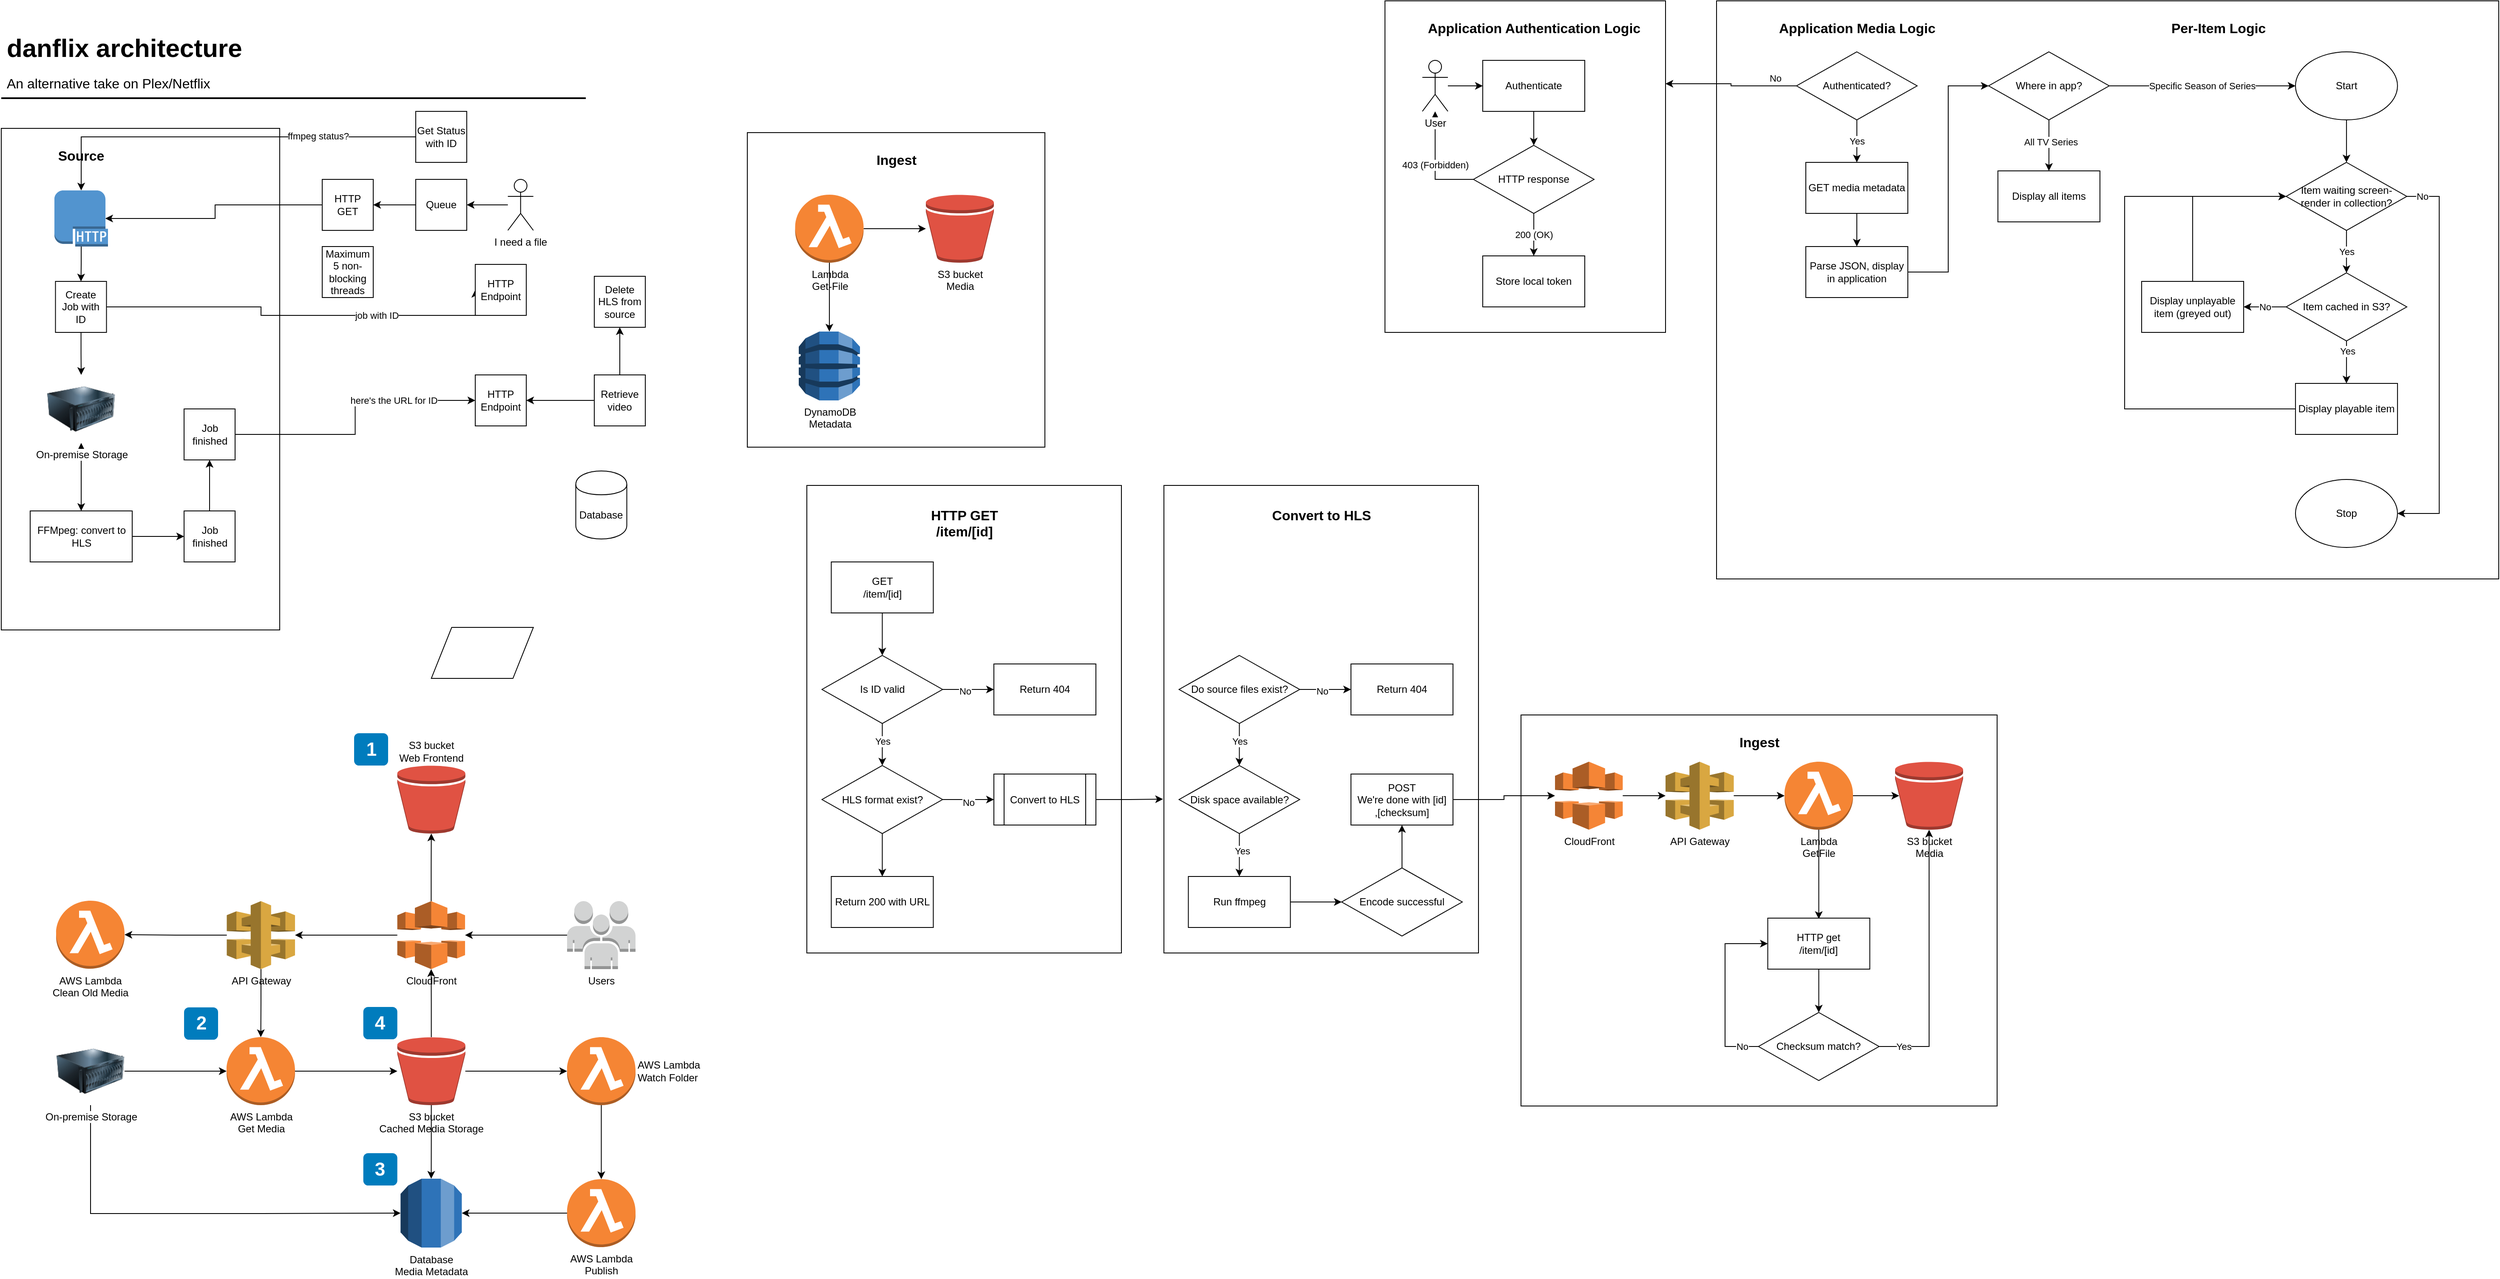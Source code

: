 <mxfile version="13.1.14" type="github">
  <diagram id="Ht1M8jgEwFfnCIfOTk4-" name="Page-1">
    <mxGraphModel dx="2306" dy="1191" grid="1" gridSize="10" guides="1" tooltips="1" connect="1" arrows="1" fold="1" page="1" pageScale="1" pageWidth="1169" pageHeight="827" math="0" shadow="0">
      <root>
        <mxCell id="0" />
        <mxCell id="1" parent="0" />
        <mxCell id="xlu-m_gCkx2zm2VbWauh-185" value="" style="rounded=0;whiteSpace=wrap;html=1;" parent="1" vertex="1">
          <mxGeometry x="1840" y="870" width="560" height="460" as="geometry" />
        </mxCell>
        <mxCell id="xlu-m_gCkx2zm2VbWauh-123" value="" style="rounded=0;whiteSpace=wrap;html=1;" parent="1" vertex="1">
          <mxGeometry x="1000" y="600" width="370" height="550" as="geometry" />
        </mxCell>
        <mxCell id="xlu-m_gCkx2zm2VbWauh-66" value="" style="rounded=0;whiteSpace=wrap;html=1;" parent="1" vertex="1">
          <mxGeometry x="52.5" y="180" width="327.5" height="590" as="geometry" />
        </mxCell>
        <mxCell id="-QjtrjUzRDEMRZ5MF8oH-9" value="1" style="rounded=1;whiteSpace=wrap;html=1;fillColor=#007CBD;strokeColor=none;fontColor=#FFFFFF;fontStyle=1;fontSize=22;" parent="1" vertex="1">
          <mxGeometry x="467.5" y="891.5" width="40" height="38" as="geometry" />
        </mxCell>
        <mxCell id="-QjtrjUzRDEMRZ5MF8oH-47" value="&lt;div&gt;danflix architecture&lt;/div&gt;" style="text;html=1;resizable=0;points=[];autosize=1;align=left;verticalAlign=top;spacingTop=-4;fontSize=30;fontStyle=1" parent="1" vertex="1">
          <mxGeometry x="56.5" y="64.5" width="290" height="40" as="geometry" />
        </mxCell>
        <mxCell id="-QjtrjUzRDEMRZ5MF8oH-48" value="An alternative take on Plex/Netflix" style="text;html=1;resizable=0;points=[];autosize=1;align=left;verticalAlign=top;spacingTop=-4;fontSize=16;" parent="1" vertex="1">
          <mxGeometry x="56.5" y="114.5" width="250" height="20" as="geometry" />
        </mxCell>
        <mxCell id="-QjtrjUzRDEMRZ5MF8oH-49" value="Source" style="text;html=1;resizable=0;points=[];autosize=1;align=center;verticalAlign=top;spacingTop=-4;fontSize=16;fontStyle=1" parent="1" vertex="1">
          <mxGeometry x="111.25" y="200" width="70" height="20" as="geometry" />
        </mxCell>
        <mxCell id="SCVMTBWpLvtzJIhz15lM-1" value="" style="line;strokeWidth=2;html=1;fontSize=14;" parent="1" vertex="1">
          <mxGeometry x="52.5" y="139.5" width="687.5" height="10" as="geometry" />
        </mxCell>
        <mxCell id="xlu-m_gCkx2zm2VbWauh-38" style="edgeStyle=orthogonalEdgeStyle;rounded=0;orthogonalLoop=1;jettySize=auto;html=1;" parent="1" source="xlu-m_gCkx2zm2VbWauh-2" target="xlu-m_gCkx2zm2VbWauh-5" edge="1">
          <mxGeometry relative="1" as="geometry" />
        </mxCell>
        <mxCell id="xlu-m_gCkx2zm2VbWauh-54" style="edgeStyle=orthogonalEdgeStyle;rounded=0;orthogonalLoop=1;jettySize=auto;html=1;" parent="1" source="xlu-m_gCkx2zm2VbWauh-2" target="xlu-m_gCkx2zm2VbWauh-48" edge="1">
          <mxGeometry relative="1" as="geometry" />
        </mxCell>
        <mxCell id="xlu-m_gCkx2zm2VbWauh-2" value="API Gateway" style="outlineConnect=0;dashed=0;verticalLabelPosition=bottom;verticalAlign=top;align=center;html=1;shape=mxgraph.aws3.api_gateway;fillColor=#D9A741;gradientColor=none;" parent="1" vertex="1">
          <mxGeometry x="317.75" y="1089" width="80.25" height="80" as="geometry" />
        </mxCell>
        <mxCell id="xlu-m_gCkx2zm2VbWauh-37" style="edgeStyle=orthogonalEdgeStyle;rounded=0;orthogonalLoop=1;jettySize=auto;html=1;" parent="1" source="xlu-m_gCkx2zm2VbWauh-5" target="xlu-m_gCkx2zm2VbWauh-27" edge="1">
          <mxGeometry relative="1" as="geometry" />
        </mxCell>
        <mxCell id="xlu-m_gCkx2zm2VbWauh-5" value="&lt;div&gt;AWS Lambda&lt;/div&gt;&lt;div&gt;Get Media&lt;br&gt;&lt;/div&gt;&lt;div&gt;&lt;br&gt;&lt;/div&gt;" style="outlineConnect=0;dashed=0;verticalLabelPosition=bottom;verticalAlign=top;align=center;html=1;shape=mxgraph.aws3.lambda_function;fillColor=#F58534;gradientColor=none;labelPosition=center;" parent="1" vertex="1">
          <mxGeometry x="317.5" y="1249" width="80.5" height="80" as="geometry" />
        </mxCell>
        <mxCell id="xlu-m_gCkx2zm2VbWauh-34" style="edgeStyle=orthogonalEdgeStyle;rounded=0;orthogonalLoop=1;jettySize=auto;html=1;" parent="1" source="xlu-m_gCkx2zm2VbWauh-14" target="xlu-m_gCkx2zm2VbWauh-2" edge="1">
          <mxGeometry relative="1" as="geometry" />
        </mxCell>
        <mxCell id="xlu-m_gCkx2zm2VbWauh-43" style="edgeStyle=orthogonalEdgeStyle;rounded=0;orthogonalLoop=1;jettySize=auto;html=1;" parent="1" source="xlu-m_gCkx2zm2VbWauh-14" target="xlu-m_gCkx2zm2VbWauh-17" edge="1">
          <mxGeometry relative="1" as="geometry" />
        </mxCell>
        <mxCell id="xlu-m_gCkx2zm2VbWauh-14" value="CloudFront" style="outlineConnect=0;dashed=0;verticalLabelPosition=bottom;verticalAlign=top;align=center;html=1;shape=mxgraph.aws3.cloudfront;fillColor=#F58536;gradientColor=none;" parent="1" vertex="1">
          <mxGeometry x="518.33" y="1089" width="79.67" height="80" as="geometry" />
        </mxCell>
        <mxCell id="xlu-m_gCkx2zm2VbWauh-42" style="edgeStyle=orthogonalEdgeStyle;rounded=0;orthogonalLoop=1;jettySize=auto;html=1;entryX=1;entryY=0.5;entryDx=0;entryDy=0;entryPerimeter=0;" parent="1" source="xlu-m_gCkx2zm2VbWauh-16" target="xlu-m_gCkx2zm2VbWauh-14" edge="1">
          <mxGeometry relative="1" as="geometry" />
        </mxCell>
        <mxCell id="xlu-m_gCkx2zm2VbWauh-16" value="Users" style="outlineConnect=0;dashed=0;verticalLabelPosition=bottom;verticalAlign=top;align=center;html=1;shape=mxgraph.aws3.users;fillColor=#D2D3D3;gradientColor=none;" parent="1" vertex="1">
          <mxGeometry x="718" y="1089" width="80.5" height="80" as="geometry" />
        </mxCell>
        <mxCell id="xlu-m_gCkx2zm2VbWauh-17" value="&lt;div&gt;S3 bucket&lt;/div&gt;&lt;div&gt;Web Frontend&lt;br&gt;&lt;/div&gt;" style="outlineConnect=0;dashed=0;verticalLabelPosition=top;verticalAlign=bottom;align=center;html=1;shape=mxgraph.aws3.bucket;fillColor=#E05243;gradientColor=none;labelPosition=center;" parent="1" vertex="1">
          <mxGeometry x="518.33" y="929.5" width="80" height="80" as="geometry" />
        </mxCell>
        <mxCell id="xlu-m_gCkx2zm2VbWauh-29" style="edgeStyle=orthogonalEdgeStyle;rounded=0;orthogonalLoop=1;jettySize=auto;html=1;entryX=0.5;entryY=1;entryDx=0;entryDy=0;entryPerimeter=0;" parent="1" source="xlu-m_gCkx2zm2VbWauh-27" target="xlu-m_gCkx2zm2VbWauh-14" edge="1">
          <mxGeometry relative="1" as="geometry" />
        </mxCell>
        <mxCell id="xlu-m_gCkx2zm2VbWauh-57" style="edgeStyle=orthogonalEdgeStyle;rounded=0;orthogonalLoop=1;jettySize=auto;html=1;" parent="1" source="xlu-m_gCkx2zm2VbWauh-27" target="xlu-m_gCkx2zm2VbWauh-52" edge="1">
          <mxGeometry relative="1" as="geometry" />
        </mxCell>
        <mxCell id="xlu-m_gCkx2zm2VbWauh-63" style="edgeStyle=orthogonalEdgeStyle;rounded=0;orthogonalLoop=1;jettySize=auto;html=1;" parent="1" source="xlu-m_gCkx2zm2VbWauh-27" target="xlu-m_gCkx2zm2VbWauh-61" edge="1">
          <mxGeometry relative="1" as="geometry" />
        </mxCell>
        <mxCell id="xlu-m_gCkx2zm2VbWauh-27" value="S3 bucket&lt;div&gt;Cached Media Storage&lt;br&gt;&lt;/div&gt;" style="outlineConnect=0;dashed=0;verticalLabelPosition=bottom;verticalAlign=top;align=center;html=1;shape=mxgraph.aws3.bucket;fillColor=#E05243;gradientColor=none;labelPosition=center;" parent="1" vertex="1">
          <mxGeometry x="518.33" y="1249" width="80" height="80" as="geometry" />
        </mxCell>
        <mxCell id="xlu-m_gCkx2zm2VbWauh-36" style="edgeStyle=orthogonalEdgeStyle;rounded=0;orthogonalLoop=1;jettySize=auto;html=1;" parent="1" source="xlu-m_gCkx2zm2VbWauh-30" target="xlu-m_gCkx2zm2VbWauh-5" edge="1">
          <mxGeometry relative="1" as="geometry" />
        </mxCell>
        <mxCell id="xlu-m_gCkx2zm2VbWauh-58" style="edgeStyle=orthogonalEdgeStyle;rounded=0;orthogonalLoop=1;jettySize=auto;html=1;entryX=0;entryY=0.5;entryDx=0;entryDy=0;entryPerimeter=0;" parent="1" source="xlu-m_gCkx2zm2VbWauh-30" target="xlu-m_gCkx2zm2VbWauh-52" edge="1">
          <mxGeometry relative="1" as="geometry">
            <Array as="points">
              <mxPoint x="157.5" y="1456.5" />
              <mxPoint x="359.5" y="1456.5" />
            </Array>
          </mxGeometry>
        </mxCell>
        <mxCell id="xlu-m_gCkx2zm2VbWauh-30" value="On-premise Storage" style="image;html=1;labelBackgroundColor=#ffffff;image=img/lib/clip_art/computers/Server_128x128.png" parent="1" vertex="1">
          <mxGeometry x="117.5" y="1249" width="80" height="80" as="geometry" />
        </mxCell>
        <mxCell id="xlu-m_gCkx2zm2VbWauh-44" value="2" style="rounded=1;whiteSpace=wrap;html=1;fillColor=#007CBD;strokeColor=none;fontColor=#FFFFFF;fontStyle=1;fontSize=22;" parent="1" vertex="1">
          <mxGeometry x="267.5" y="1214" width="40" height="38" as="geometry" />
        </mxCell>
        <mxCell id="xlu-m_gCkx2zm2VbWauh-46" value="3" style="rounded=1;whiteSpace=wrap;html=1;fillColor=#007CBD;strokeColor=none;fontColor=#FFFFFF;fontStyle=1;fontSize=22;" parent="1" vertex="1">
          <mxGeometry x="478.33" y="1385.5" width="40" height="38" as="geometry" />
        </mxCell>
        <mxCell id="xlu-m_gCkx2zm2VbWauh-47" value="4" style="rounded=1;whiteSpace=wrap;html=1;fillColor=#007CBD;strokeColor=none;fontColor=#FFFFFF;fontStyle=1;fontSize=22;" parent="1" vertex="1">
          <mxGeometry x="478.33" y="1213.5" width="40" height="38" as="geometry" />
        </mxCell>
        <mxCell id="xlu-m_gCkx2zm2VbWauh-48" value="&lt;div&gt;AWS Lambda&lt;/div&gt;&lt;div&gt;Clean Old Media&lt;br&gt;&lt;/div&gt;&lt;div&gt;&lt;br&gt;&lt;/div&gt;" style="outlineConnect=0;dashed=0;verticalLabelPosition=bottom;verticalAlign=top;align=center;html=1;shape=mxgraph.aws3.lambda_function;fillColor=#F58534;gradientColor=none;labelPosition=center;" parent="1" vertex="1">
          <mxGeometry x="117" y="1088.5" width="80.5" height="80" as="geometry" />
        </mxCell>
        <mxCell id="xlu-m_gCkx2zm2VbWauh-52" value="&lt;div&gt;Database&lt;/div&gt;&lt;div&gt;Media Metadata&lt;br&gt;&lt;/div&gt;" style="outlineConnect=0;dashed=0;verticalLabelPosition=bottom;verticalAlign=top;align=center;html=1;shape=mxgraph.aws3.rds;fillColor=#2E73B8;gradientColor=none;" parent="1" vertex="1">
          <mxGeometry x="522.17" y="1415.5" width="72" height="81" as="geometry" />
        </mxCell>
        <mxCell id="xlu-m_gCkx2zm2VbWauh-64" style="edgeStyle=orthogonalEdgeStyle;rounded=0;orthogonalLoop=1;jettySize=auto;html=1;entryX=0.5;entryY=0;entryDx=0;entryDy=0;entryPerimeter=0;" parent="1" source="xlu-m_gCkx2zm2VbWauh-61" target="xlu-m_gCkx2zm2VbWauh-62" edge="1">
          <mxGeometry relative="1" as="geometry" />
        </mxCell>
        <mxCell id="xlu-m_gCkx2zm2VbWauh-61" value="&lt;div&gt;AWS Lambda&lt;/div&gt;&lt;div&gt;Watch Folder&lt;/div&gt;" style="outlineConnect=0;dashed=0;verticalLabelPosition=middle;verticalAlign=middle;align=left;html=1;shape=mxgraph.aws3.lambda_function;fillColor=#F58534;gradientColor=none;labelPosition=right;" parent="1" vertex="1">
          <mxGeometry x="718" y="1249" width="80.5" height="80" as="geometry" />
        </mxCell>
        <mxCell id="xlu-m_gCkx2zm2VbWauh-65" style="edgeStyle=orthogonalEdgeStyle;rounded=0;orthogonalLoop=1;jettySize=auto;html=1;" parent="1" source="xlu-m_gCkx2zm2VbWauh-62" target="xlu-m_gCkx2zm2VbWauh-52" edge="1">
          <mxGeometry relative="1" as="geometry" />
        </mxCell>
        <mxCell id="xlu-m_gCkx2zm2VbWauh-62" value="&lt;div&gt;AWS Lambda&lt;/div&gt;&lt;div&gt;Publish&lt;/div&gt;" style="outlineConnect=0;dashed=0;verticalLabelPosition=bottom;verticalAlign=top;align=center;html=1;shape=mxgraph.aws3.lambda_function;fillColor=#F58534;gradientColor=none;labelPosition=center;" parent="1" vertex="1">
          <mxGeometry x="718" y="1416" width="80.5" height="80" as="geometry" />
        </mxCell>
        <mxCell id="xlu-m_gCkx2zm2VbWauh-76" style="rounded=0;orthogonalLoop=1;jettySize=auto;html=1;entryX=0.5;entryY=0;entryDx=0;entryDy=0;edgeStyle=orthogonalEdgeStyle;startArrow=classic;startFill=1;" parent="1" source="xlu-m_gCkx2zm2VbWauh-67" target="xlu-m_gCkx2zm2VbWauh-75" edge="1">
          <mxGeometry relative="1" as="geometry" />
        </mxCell>
        <mxCell id="xlu-m_gCkx2zm2VbWauh-67" value="On-premise Storage" style="image;html=1;labelBackgroundColor=#ffffff;image=img/lib/clip_art/computers/Server_128x128.png" parent="1" vertex="1">
          <mxGeometry x="106.5" y="470" width="80" height="80" as="geometry" />
        </mxCell>
        <mxCell id="xlu-m_gCkx2zm2VbWauh-99" style="edgeStyle=orthogonalEdgeStyle;rounded=0;orthogonalLoop=1;jettySize=auto;html=1;entryX=0.5;entryY=0;entryDx=0;entryDy=0;startArrow=none;startFill=0;endArrow=classic;endFill=1;" parent="1" source="xlu-m_gCkx2zm2VbWauh-68" target="xlu-m_gCkx2zm2VbWauh-98" edge="1">
          <mxGeometry relative="1" as="geometry" />
        </mxCell>
        <mxCell id="xlu-m_gCkx2zm2VbWauh-68" value="" style="outlineConnect=0;dashed=0;verticalLabelPosition=bottom;verticalAlign=top;align=center;html=1;shape=mxgraph.aws3.http_protocol;fillColor=#5294CF;gradientColor=none;" parent="1" vertex="1">
          <mxGeometry x="115" y="253" width="63" height="66" as="geometry" />
        </mxCell>
        <mxCell id="xlu-m_gCkx2zm2VbWauh-70" value="" style="rounded=0;whiteSpace=wrap;html=1;" parent="1" vertex="1">
          <mxGeometry x="930" y="185" width="350" height="370" as="geometry" />
        </mxCell>
        <mxCell id="xlu-m_gCkx2zm2VbWauh-71" value="Ingest" style="text;html=1;resizable=0;points=[];autosize=1;align=center;verticalAlign=top;spacingTop=-4;fontSize=16;fontStyle=1" parent="1" vertex="1">
          <mxGeometry x="1075" y="205" width="60" height="20" as="geometry" />
        </mxCell>
        <mxCell id="xlu-m_gCkx2zm2VbWauh-81" style="edgeStyle=orthogonalEdgeStyle;rounded=0;orthogonalLoop=1;jettySize=auto;html=1;startArrow=none;startFill=0;endArrow=classic;endFill=1;" parent="1" source="xlu-m_gCkx2zm2VbWauh-73" target="xlu-m_gCkx2zm2VbWauh-74" edge="1">
          <mxGeometry relative="1" as="geometry" />
        </mxCell>
        <mxCell id="xlu-m_gCkx2zm2VbWauh-84" style="edgeStyle=orthogonalEdgeStyle;rounded=0;orthogonalLoop=1;jettySize=auto;html=1;entryX=0.5;entryY=0;entryDx=0;entryDy=0;entryPerimeter=0;startArrow=none;startFill=0;endArrow=classic;endFill=1;" parent="1" source="xlu-m_gCkx2zm2VbWauh-73" target="xlu-m_gCkx2zm2VbWauh-83" edge="1">
          <mxGeometry relative="1" as="geometry" />
        </mxCell>
        <mxCell id="xlu-m_gCkx2zm2VbWauh-73" value="&lt;div&gt;Lambda&lt;/div&gt;&lt;div&gt;Get-File&lt;/div&gt;" style="outlineConnect=0;dashed=0;verticalLabelPosition=bottom;verticalAlign=top;align=center;html=1;shape=mxgraph.aws3.lambda_function;fillColor=#F58534;gradientColor=none;labelPosition=center;" parent="1" vertex="1">
          <mxGeometry x="986.25" y="258" width="80.5" height="80" as="geometry" />
        </mxCell>
        <mxCell id="xlu-m_gCkx2zm2VbWauh-74" value="&lt;div&gt;S3 bucket&lt;/div&gt;&lt;div&gt;Media&lt;br&gt;&lt;/div&gt;" style="outlineConnect=0;dashed=0;verticalLabelPosition=bottom;verticalAlign=top;align=center;html=1;shape=mxgraph.aws3.bucket;fillColor=#E05243;gradientColor=none;labelPosition=center;" parent="1" vertex="1">
          <mxGeometry x="1140" y="258" width="80" height="80" as="geometry" />
        </mxCell>
        <mxCell id="xlu-m_gCkx2zm2VbWauh-111" style="edgeStyle=orthogonalEdgeStyle;rounded=0;orthogonalLoop=1;jettySize=auto;html=1;startArrow=none;startFill=0;endArrow=classic;endFill=1;" parent="1" source="xlu-m_gCkx2zm2VbWauh-75" target="xlu-m_gCkx2zm2VbWauh-110" edge="1">
          <mxGeometry relative="1" as="geometry" />
        </mxCell>
        <mxCell id="xlu-m_gCkx2zm2VbWauh-75" value="FFMpeg: convert to HLS" style="rounded=0;whiteSpace=wrap;html=1;align=center;" parent="1" vertex="1">
          <mxGeometry x="86.5" y="630" width="120" height="60" as="geometry" />
        </mxCell>
        <mxCell id="xlu-m_gCkx2zm2VbWauh-83" value="&lt;div&gt;DynamoDB&lt;/div&gt;&lt;div&gt;Metadata&lt;br&gt;&lt;/div&gt;" style="outlineConnect=0;dashed=0;verticalLabelPosition=bottom;verticalAlign=top;align=center;html=1;shape=mxgraph.aws3.dynamo_db;fillColor=#2E73B8;gradientColor=none;" parent="1" vertex="1">
          <mxGeometry x="990.5" y="419" width="72" height="81" as="geometry" />
        </mxCell>
        <mxCell id="xlu-m_gCkx2zm2VbWauh-102" style="edgeStyle=orthogonalEdgeStyle;rounded=0;orthogonalLoop=1;jettySize=auto;html=1;entryX=1;entryY=0.5;entryDx=0;entryDy=0;startArrow=none;startFill=0;endArrow=classic;endFill=1;" parent="1" source="xlu-m_gCkx2zm2VbWauh-86" target="xlu-m_gCkx2zm2VbWauh-101" edge="1">
          <mxGeometry relative="1" as="geometry" />
        </mxCell>
        <mxCell id="xlu-m_gCkx2zm2VbWauh-86" value="&lt;div&gt;Queue&lt;br&gt;&lt;/div&gt;" style="rounded=0;whiteSpace=wrap;html=1;align=center;" parent="1" vertex="1">
          <mxGeometry x="540" y="240" width="60" height="60" as="geometry" />
        </mxCell>
        <mxCell id="xlu-m_gCkx2zm2VbWauh-90" style="edgeStyle=orthogonalEdgeStyle;rounded=0;orthogonalLoop=1;jettySize=auto;html=1;entryX=1;entryY=0.5;entryDx=0;entryDy=0;startArrow=none;startFill=0;endArrow=classic;endFill=1;" parent="1" source="xlu-m_gCkx2zm2VbWauh-88" target="xlu-m_gCkx2zm2VbWauh-86" edge="1">
          <mxGeometry relative="1" as="geometry" />
        </mxCell>
        <mxCell id="xlu-m_gCkx2zm2VbWauh-88" value="I need a file" style="shape=umlActor;verticalLabelPosition=bottom;labelBackgroundColor=#ffffff;verticalAlign=top;html=1;outlineConnect=0;align=center;" parent="1" vertex="1">
          <mxGeometry x="648.33" y="240" width="30" height="60" as="geometry" />
        </mxCell>
        <mxCell id="xlu-m_gCkx2zm2VbWauh-108" style="edgeStyle=orthogonalEdgeStyle;rounded=0;orthogonalLoop=1;jettySize=auto;html=1;startArrow=none;startFill=0;endArrow=classic;endFill=1;" parent="1" source="xlu-m_gCkx2zm2VbWauh-95" target="xlu-m_gCkx2zm2VbWauh-68" edge="1">
          <mxGeometry relative="1" as="geometry" />
        </mxCell>
        <mxCell id="xlu-m_gCkx2zm2VbWauh-109" value="ffmpeg status?" style="edgeLabel;html=1;align=center;verticalAlign=middle;resizable=0;points=[];" parent="xlu-m_gCkx2zm2VbWauh-108" vertex="1" connectable="0">
          <mxGeometry x="-0.494" y="-1" relative="1" as="geometry">
            <mxPoint as="offset" />
          </mxGeometry>
        </mxCell>
        <mxCell id="xlu-m_gCkx2zm2VbWauh-95" value="Get Status with ID" style="rounded=0;whiteSpace=wrap;html=1;align=center;" parent="1" vertex="1">
          <mxGeometry x="540" y="160" width="60" height="60" as="geometry" />
        </mxCell>
        <mxCell id="xlu-m_gCkx2zm2VbWauh-100" style="edgeStyle=orthogonalEdgeStyle;rounded=0;orthogonalLoop=1;jettySize=auto;html=1;startArrow=none;startFill=0;endArrow=classic;endFill=1;" parent="1" source="xlu-m_gCkx2zm2VbWauh-98" target="xlu-m_gCkx2zm2VbWauh-67" edge="1">
          <mxGeometry relative="1" as="geometry" />
        </mxCell>
        <mxCell id="xlu-m_gCkx2zm2VbWauh-105" style="edgeStyle=orthogonalEdgeStyle;rounded=0;orthogonalLoop=1;jettySize=auto;html=1;entryX=0;entryY=0.5;entryDx=0;entryDy=0;startArrow=none;startFill=0;endArrow=classic;endFill=1;" parent="1" source="xlu-m_gCkx2zm2VbWauh-98" target="xlu-m_gCkx2zm2VbWauh-104" edge="1">
          <mxGeometry relative="1" as="geometry">
            <Array as="points">
              <mxPoint x="358" y="390" />
              <mxPoint x="358" y="400" />
            </Array>
          </mxGeometry>
        </mxCell>
        <mxCell id="xlu-m_gCkx2zm2VbWauh-106" value="job with ID" style="edgeLabel;html=1;align=center;verticalAlign=middle;resizable=0;points=[];" parent="xlu-m_gCkx2zm2VbWauh-105" vertex="1" connectable="0">
          <mxGeometry x="0.282" y="-4" relative="1" as="geometry">
            <mxPoint x="23.75" y="-4.04" as="offset" />
          </mxGeometry>
        </mxCell>
        <mxCell id="xlu-m_gCkx2zm2VbWauh-98" value="Create Job with ID" style="rounded=0;whiteSpace=wrap;html=1;align=center;" parent="1" vertex="1">
          <mxGeometry x="116.25" y="360" width="60" height="60" as="geometry" />
        </mxCell>
        <mxCell id="xlu-m_gCkx2zm2VbWauh-103" style="edgeStyle=orthogonalEdgeStyle;rounded=0;orthogonalLoop=1;jettySize=auto;html=1;entryX=0.95;entryY=0.5;entryDx=0;entryDy=0;entryPerimeter=0;startArrow=none;startFill=0;endArrow=classic;endFill=1;" parent="1" source="xlu-m_gCkx2zm2VbWauh-101" target="xlu-m_gCkx2zm2VbWauh-68" edge="1">
          <mxGeometry relative="1" as="geometry" />
        </mxCell>
        <mxCell id="xlu-m_gCkx2zm2VbWauh-101" value="HTTP GET" style="rounded=0;whiteSpace=wrap;html=1;align=center;" parent="1" vertex="1">
          <mxGeometry x="430" y="240" width="60" height="60" as="geometry" />
        </mxCell>
        <mxCell id="xlu-m_gCkx2zm2VbWauh-104" value="HTTP Endpoint" style="rounded=0;whiteSpace=wrap;html=1;align=center;" parent="1" vertex="1">
          <mxGeometry x="610" y="340" width="60" height="60" as="geometry" />
        </mxCell>
        <mxCell id="xlu-m_gCkx2zm2VbWauh-107" value="HTTP Endpoint" style="rounded=0;whiteSpace=wrap;html=1;align=center;" parent="1" vertex="1">
          <mxGeometry x="610" y="470" width="60" height="60" as="geometry" />
        </mxCell>
        <mxCell id="xlu-m_gCkx2zm2VbWauh-113" style="edgeStyle=orthogonalEdgeStyle;rounded=0;orthogonalLoop=1;jettySize=auto;html=1;entryX=0.5;entryY=1;entryDx=0;entryDy=0;startArrow=none;startFill=0;endArrow=classic;endFill=1;" parent="1" source="xlu-m_gCkx2zm2VbWauh-110" target="xlu-m_gCkx2zm2VbWauh-112" edge="1">
          <mxGeometry relative="1" as="geometry" />
        </mxCell>
        <mxCell id="xlu-m_gCkx2zm2VbWauh-110" value="Job finished" style="rounded=0;whiteSpace=wrap;html=1;align=center;" parent="1" vertex="1">
          <mxGeometry x="267.5" y="630" width="60" height="60" as="geometry" />
        </mxCell>
        <mxCell id="xlu-m_gCkx2zm2VbWauh-114" style="edgeStyle=orthogonalEdgeStyle;rounded=0;orthogonalLoop=1;jettySize=auto;html=1;entryX=0;entryY=0.5;entryDx=0;entryDy=0;startArrow=none;startFill=0;endArrow=classic;endFill=1;" parent="1" source="xlu-m_gCkx2zm2VbWauh-112" target="xlu-m_gCkx2zm2VbWauh-107" edge="1">
          <mxGeometry relative="1" as="geometry" />
        </mxCell>
        <mxCell id="xlu-m_gCkx2zm2VbWauh-115" value="here&#39;s the URL for ID" style="edgeLabel;html=1;align=center;verticalAlign=middle;resizable=0;points=[];" parent="xlu-m_gCkx2zm2VbWauh-114" vertex="1" connectable="0">
          <mxGeometry x="0.412" relative="1" as="geometry">
            <mxPoint x="-1" as="offset" />
          </mxGeometry>
        </mxCell>
        <mxCell id="xlu-m_gCkx2zm2VbWauh-112" value="Job finished" style="rounded=0;whiteSpace=wrap;html=1;align=center;" parent="1" vertex="1">
          <mxGeometry x="267.5" y="510" width="60" height="60" as="geometry" />
        </mxCell>
        <mxCell id="xlu-m_gCkx2zm2VbWauh-117" style="edgeStyle=orthogonalEdgeStyle;rounded=0;orthogonalLoop=1;jettySize=auto;html=1;entryX=1;entryY=0.5;entryDx=0;entryDy=0;startArrow=none;startFill=0;endArrow=classic;endFill=1;" parent="1" source="xlu-m_gCkx2zm2VbWauh-116" target="xlu-m_gCkx2zm2VbWauh-107" edge="1">
          <mxGeometry relative="1" as="geometry" />
        </mxCell>
        <mxCell id="xlu-m_gCkx2zm2VbWauh-121" style="edgeStyle=orthogonalEdgeStyle;rounded=0;orthogonalLoop=1;jettySize=auto;html=1;entryX=0.5;entryY=1;entryDx=0;entryDy=0;startArrow=none;startFill=0;endArrow=classic;endFill=1;" parent="1" source="xlu-m_gCkx2zm2VbWauh-116" target="xlu-m_gCkx2zm2VbWauh-119" edge="1">
          <mxGeometry relative="1" as="geometry" />
        </mxCell>
        <mxCell id="xlu-m_gCkx2zm2VbWauh-116" value="Retrieve video" style="rounded=0;whiteSpace=wrap;html=1;align=center;" parent="1" vertex="1">
          <mxGeometry x="750" y="470" width="60" height="60" as="geometry" />
        </mxCell>
        <mxCell id="xlu-m_gCkx2zm2VbWauh-119" value="Delete HLS from source" style="rounded=0;whiteSpace=wrap;html=1;align=center;" parent="1" vertex="1">
          <mxGeometry x="750" y="354" width="60" height="60" as="geometry" />
        </mxCell>
        <mxCell id="xlu-m_gCkx2zm2VbWauh-122" value="Maximum 5 non-blocking threads" style="rounded=0;whiteSpace=wrap;html=1;align=center;" parent="1" vertex="1">
          <mxGeometry x="430" y="319" width="60" height="60" as="geometry" />
        </mxCell>
        <mxCell id="xlu-m_gCkx2zm2VbWauh-124" value="&lt;div&gt;HTTP GET&lt;/div&gt;&lt;div&gt;/item/[id]&lt;br&gt;&lt;/div&gt;" style="text;html=1;resizable=0;points=[];autosize=1;align=center;verticalAlign=top;spacingTop=-4;fontSize=16;fontStyle=1" parent="1" vertex="1">
          <mxGeometry x="1140" y="623" width="90" height="40" as="geometry" />
        </mxCell>
        <mxCell id="xlu-m_gCkx2zm2VbWauh-129" value="" style="shape=parallelogram;perimeter=parallelogramPerimeter;whiteSpace=wrap;html=1;align=center;" parent="1" vertex="1">
          <mxGeometry x="558.33" y="767" width="120" height="60" as="geometry" />
        </mxCell>
        <mxCell id="xlu-m_gCkx2zm2VbWauh-142" style="edgeStyle=orthogonalEdgeStyle;rounded=0;orthogonalLoop=1;jettySize=auto;html=1;entryX=0.5;entryY=0;entryDx=0;entryDy=0;startArrow=none;startFill=0;endArrow=classic;endFill=1;" parent="1" source="xlu-m_gCkx2zm2VbWauh-134" target="xlu-m_gCkx2zm2VbWauh-138" edge="1">
          <mxGeometry relative="1" as="geometry" />
        </mxCell>
        <mxCell id="xlu-m_gCkx2zm2VbWauh-134" value="&lt;div&gt;GET&lt;/div&gt;&lt;div&gt;/item/[id]&lt;br&gt;&lt;/div&gt;" style="rounded=0;whiteSpace=wrap;html=1;align=center;" parent="1" vertex="1">
          <mxGeometry x="1028.75" y="690" width="120" height="60" as="geometry" />
        </mxCell>
        <mxCell id="xlu-m_gCkx2zm2VbWauh-144" style="edgeStyle=orthogonalEdgeStyle;rounded=0;orthogonalLoop=1;jettySize=auto;html=1;entryX=0;entryY=0.5;entryDx=0;entryDy=0;startArrow=none;startFill=0;endArrow=classic;endFill=1;" parent="1" source="xlu-m_gCkx2zm2VbWauh-138" target="xlu-m_gCkx2zm2VbWauh-143" edge="1">
          <mxGeometry relative="1" as="geometry" />
        </mxCell>
        <mxCell id="xlu-m_gCkx2zm2VbWauh-149" value="No" style="edgeLabel;html=1;align=center;verticalAlign=middle;resizable=0;points=[];" parent="xlu-m_gCkx2zm2VbWauh-144" vertex="1" connectable="0">
          <mxGeometry x="-0.135" y="-2" relative="1" as="geometry">
            <mxPoint as="offset" />
          </mxGeometry>
        </mxCell>
        <mxCell id="xlu-m_gCkx2zm2VbWauh-148" style="edgeStyle=orthogonalEdgeStyle;rounded=0;orthogonalLoop=1;jettySize=auto;html=1;entryX=0.5;entryY=0;entryDx=0;entryDy=0;startArrow=none;startFill=0;endArrow=classic;endFill=1;" parent="1" source="xlu-m_gCkx2zm2VbWauh-138" target="xlu-m_gCkx2zm2VbWauh-147" edge="1">
          <mxGeometry relative="1" as="geometry" />
        </mxCell>
        <mxCell id="xlu-m_gCkx2zm2VbWauh-150" value="Yes" style="edgeLabel;html=1;align=center;verticalAlign=middle;resizable=0;points=[];" parent="xlu-m_gCkx2zm2VbWauh-148" vertex="1" connectable="0">
          <mxGeometry x="0.004" y="4" relative="1" as="geometry">
            <mxPoint x="-4" y="-4" as="offset" />
          </mxGeometry>
        </mxCell>
        <mxCell id="xlu-m_gCkx2zm2VbWauh-138" value="Is ID valid" style="rhombus;whiteSpace=wrap;html=1;align=center;" parent="1" vertex="1">
          <mxGeometry x="1017.81" y="800" width="141.88" height="80" as="geometry" />
        </mxCell>
        <mxCell id="xlu-m_gCkx2zm2VbWauh-139" value="Database" style="shape=cylinder;whiteSpace=wrap;html=1;boundedLbl=1;backgroundOutline=1;align=center;" parent="1" vertex="1">
          <mxGeometry x="728.25" y="583" width="60" height="80" as="geometry" />
        </mxCell>
        <mxCell id="xlu-m_gCkx2zm2VbWauh-143" value="Return 404" style="rounded=0;whiteSpace=wrap;html=1;align=center;" parent="1" vertex="1">
          <mxGeometry x="1220" y="810" width="120" height="60" as="geometry" />
        </mxCell>
        <mxCell id="xlu-m_gCkx2zm2VbWauh-152" style="edgeStyle=orthogonalEdgeStyle;rounded=0;orthogonalLoop=1;jettySize=auto;html=1;entryX=0;entryY=0.5;entryDx=0;entryDy=0;startArrow=none;startFill=0;endArrow=classic;endFill=1;" parent="1" source="xlu-m_gCkx2zm2VbWauh-147" edge="1">
          <mxGeometry relative="1" as="geometry">
            <mxPoint x="1220" y="969.5" as="targetPoint" />
          </mxGeometry>
        </mxCell>
        <mxCell id="xlu-m_gCkx2zm2VbWauh-153" value="No" style="edgeLabel;html=1;align=center;verticalAlign=middle;resizable=0;points=[];" parent="xlu-m_gCkx2zm2VbWauh-152" vertex="1" connectable="0">
          <mxGeometry x="0.021" y="-3" relative="1" as="geometry">
            <mxPoint as="offset" />
          </mxGeometry>
        </mxCell>
        <mxCell id="xlu-m_gCkx2zm2VbWauh-157" style="edgeStyle=orthogonalEdgeStyle;rounded=0;orthogonalLoop=1;jettySize=auto;html=1;entryX=0.5;entryY=0;entryDx=0;entryDy=0;startArrow=none;startFill=0;endArrow=classic;endFill=1;" parent="1" source="xlu-m_gCkx2zm2VbWauh-147" target="xlu-m_gCkx2zm2VbWauh-156" edge="1">
          <mxGeometry relative="1" as="geometry" />
        </mxCell>
        <mxCell id="xlu-m_gCkx2zm2VbWauh-147" value="HLS format exist?" style="rhombus;whiteSpace=wrap;html=1;align=center;" parent="1" vertex="1">
          <mxGeometry x="1017.81" y="929.5" width="141.88" height="80" as="geometry" />
        </mxCell>
        <mxCell id="xlu-m_gCkx2zm2VbWauh-156" value="Return 200 with URL" style="rounded=0;whiteSpace=wrap;html=1;align=center;" parent="1" vertex="1">
          <mxGeometry x="1028.75" y="1060" width="120" height="60" as="geometry" />
        </mxCell>
        <mxCell id="xlu-m_gCkx2zm2VbWauh-176" style="edgeStyle=orthogonalEdgeStyle;rounded=0;orthogonalLoop=1;jettySize=auto;html=1;entryX=-0.003;entryY=0.671;entryDx=0;entryDy=0;entryPerimeter=0;startArrow=none;startFill=0;endArrow=classic;endFill=1;" parent="1" source="xlu-m_gCkx2zm2VbWauh-158" target="xlu-m_gCkx2zm2VbWauh-159" edge="1">
          <mxGeometry relative="1" as="geometry" />
        </mxCell>
        <mxCell id="xlu-m_gCkx2zm2VbWauh-158" value="Convert to HLS" style="shape=process;whiteSpace=wrap;html=1;backgroundOutline=1;align=center;" parent="1" vertex="1">
          <mxGeometry x="1220" y="939.5" width="120" height="60" as="geometry" />
        </mxCell>
        <mxCell id="xlu-m_gCkx2zm2VbWauh-159" value="" style="rounded=0;whiteSpace=wrap;html=1;" parent="1" vertex="1">
          <mxGeometry x="1420" y="600" width="370" height="550" as="geometry" />
        </mxCell>
        <mxCell id="xlu-m_gCkx2zm2VbWauh-160" value="Convert to HLS" style="text;html=1;resizable=0;points=[];autosize=1;align=center;verticalAlign=top;spacingTop=-4;fontSize=16;fontStyle=1" parent="1" vertex="1">
          <mxGeometry x="1540" y="623" width="130" height="20" as="geometry" />
        </mxCell>
        <mxCell id="xlu-m_gCkx2zm2VbWauh-163" style="edgeStyle=orthogonalEdgeStyle;rounded=0;orthogonalLoop=1;jettySize=auto;html=1;entryX=0;entryY=0.5;entryDx=0;entryDy=0;startArrow=none;startFill=0;endArrow=classic;endFill=1;" parent="1" source="xlu-m_gCkx2zm2VbWauh-167" target="xlu-m_gCkx2zm2VbWauh-168" edge="1">
          <mxGeometry relative="1" as="geometry" />
        </mxCell>
        <mxCell id="xlu-m_gCkx2zm2VbWauh-164" value="No" style="edgeLabel;html=1;align=center;verticalAlign=middle;resizable=0;points=[];" parent="xlu-m_gCkx2zm2VbWauh-163" vertex="1" connectable="0">
          <mxGeometry x="-0.135" y="-2" relative="1" as="geometry">
            <mxPoint as="offset" />
          </mxGeometry>
        </mxCell>
        <mxCell id="xlu-m_gCkx2zm2VbWauh-165" style="edgeStyle=orthogonalEdgeStyle;rounded=0;orthogonalLoop=1;jettySize=auto;html=1;entryX=0.5;entryY=0;entryDx=0;entryDy=0;startArrow=none;startFill=0;endArrow=classic;endFill=1;" parent="1" source="xlu-m_gCkx2zm2VbWauh-167" target="xlu-m_gCkx2zm2VbWauh-172" edge="1">
          <mxGeometry relative="1" as="geometry" />
        </mxCell>
        <mxCell id="xlu-m_gCkx2zm2VbWauh-166" value="Yes" style="edgeLabel;html=1;align=center;verticalAlign=middle;resizable=0;points=[];" parent="xlu-m_gCkx2zm2VbWauh-165" vertex="1" connectable="0">
          <mxGeometry x="0.004" y="4" relative="1" as="geometry">
            <mxPoint x="-4" y="-4" as="offset" />
          </mxGeometry>
        </mxCell>
        <mxCell id="xlu-m_gCkx2zm2VbWauh-167" value="Do source files exist?" style="rhombus;whiteSpace=wrap;html=1;align=center;" parent="1" vertex="1">
          <mxGeometry x="1437.81" y="800" width="141.88" height="80" as="geometry" />
        </mxCell>
        <mxCell id="xlu-m_gCkx2zm2VbWauh-168" value="Return 404" style="rounded=0;whiteSpace=wrap;html=1;align=center;" parent="1" vertex="1">
          <mxGeometry x="1640" y="810" width="120" height="60" as="geometry" />
        </mxCell>
        <mxCell id="xlu-m_gCkx2zm2VbWauh-171" style="edgeStyle=orthogonalEdgeStyle;rounded=0;orthogonalLoop=1;jettySize=auto;html=1;entryX=0.5;entryY=0;entryDx=0;entryDy=0;startArrow=none;startFill=0;endArrow=classic;endFill=1;" parent="1" source="xlu-m_gCkx2zm2VbWauh-172" target="xlu-m_gCkx2zm2VbWauh-173" edge="1">
          <mxGeometry relative="1" as="geometry" />
        </mxCell>
        <mxCell id="xlu-m_gCkx2zm2VbWauh-177" value="Yes" style="edgeLabel;html=1;align=center;verticalAlign=middle;resizable=0;points=[];" parent="xlu-m_gCkx2zm2VbWauh-171" vertex="1" connectable="0">
          <mxGeometry x="0.003" y="5" relative="1" as="geometry">
            <mxPoint x="-2" y="-5" as="offset" />
          </mxGeometry>
        </mxCell>
        <mxCell id="xlu-m_gCkx2zm2VbWauh-172" value="Disk space available?" style="rhombus;whiteSpace=wrap;html=1;align=center;" parent="1" vertex="1">
          <mxGeometry x="1437.81" y="929.5" width="141.88" height="80" as="geometry" />
        </mxCell>
        <mxCell id="xlu-m_gCkx2zm2VbWauh-182" style="edgeStyle=orthogonalEdgeStyle;rounded=0;orthogonalLoop=1;jettySize=auto;html=1;startArrow=none;startFill=0;endArrow=classic;endFill=1;" parent="1" source="xlu-m_gCkx2zm2VbWauh-173" target="xlu-m_gCkx2zm2VbWauh-180" edge="1">
          <mxGeometry relative="1" as="geometry" />
        </mxCell>
        <mxCell id="xlu-m_gCkx2zm2VbWauh-173" value="Run ffmpeg" style="rounded=0;whiteSpace=wrap;html=1;align=center;" parent="1" vertex="1">
          <mxGeometry x="1448.75" y="1060" width="120" height="60" as="geometry" />
        </mxCell>
        <mxCell id="xlu-m_gCkx2zm2VbWauh-184" style="edgeStyle=orthogonalEdgeStyle;rounded=0;orthogonalLoop=1;jettySize=auto;html=1;entryX=0.5;entryY=1;entryDx=0;entryDy=0;startArrow=none;startFill=0;endArrow=classic;endFill=1;" parent="1" source="xlu-m_gCkx2zm2VbWauh-180" target="xlu-m_gCkx2zm2VbWauh-183" edge="1">
          <mxGeometry relative="1" as="geometry" />
        </mxCell>
        <mxCell id="xlu-m_gCkx2zm2VbWauh-180" value="Encode successful" style="rhombus;whiteSpace=wrap;html=1;align=center;" parent="1" vertex="1">
          <mxGeometry x="1629.06" y="1050" width="141.88" height="80" as="geometry" />
        </mxCell>
        <mxCell id="xlu-m_gCkx2zm2VbWauh-198" style="edgeStyle=orthogonalEdgeStyle;rounded=0;orthogonalLoop=1;jettySize=auto;html=1;startArrow=none;startFill=0;endArrow=classic;endFill=1;" parent="1" source="xlu-m_gCkx2zm2VbWauh-183" target="xlu-m_gCkx2zm2VbWauh-193" edge="1">
          <mxGeometry relative="1" as="geometry" />
        </mxCell>
        <mxCell id="xlu-m_gCkx2zm2VbWauh-183" value="&lt;div&gt;POST&lt;/div&gt;&lt;div&gt;We&#39;re done with [id]&lt;br&gt;&lt;/div&gt;,[checksum]" style="rounded=0;whiteSpace=wrap;html=1;align=center;" parent="1" vertex="1">
          <mxGeometry x="1640" y="939.5" width="120" height="60" as="geometry" />
        </mxCell>
        <mxCell id="xlu-m_gCkx2zm2VbWauh-186" value="Ingest" style="text;html=1;resizable=0;points=[];autosize=1;align=center;verticalAlign=top;spacingTop=-4;fontSize=16;fontStyle=1" parent="1" vertex="1">
          <mxGeometry x="2090" y="890" width="60" height="20" as="geometry" />
        </mxCell>
        <mxCell id="xlu-m_gCkx2zm2VbWauh-197" style="edgeStyle=orthogonalEdgeStyle;rounded=0;orthogonalLoop=1;jettySize=auto;html=1;entryX=0.06;entryY=0.5;entryDx=0;entryDy=0;entryPerimeter=0;startArrow=none;startFill=0;endArrow=classic;endFill=1;" parent="1" source="xlu-m_gCkx2zm2VbWauh-189" target="xlu-m_gCkx2zm2VbWauh-190" edge="1">
          <mxGeometry relative="1" as="geometry" />
        </mxCell>
        <mxCell id="h_c8O7ARUcEgb2CHM1DI-4" style="edgeStyle=orthogonalEdgeStyle;rounded=0;orthogonalLoop=1;jettySize=auto;html=1;entryX=0.5;entryY=0;entryDx=0;entryDy=0;" edge="1" parent="1" source="xlu-m_gCkx2zm2VbWauh-189">
          <mxGeometry relative="1" as="geometry">
            <mxPoint x="2190.25" y="1110" as="targetPoint" />
          </mxGeometry>
        </mxCell>
        <mxCell id="xlu-m_gCkx2zm2VbWauh-189" value="&lt;div&gt;Lambda&lt;/div&gt;&lt;div&gt;GetFile&lt;br&gt;&lt;/div&gt;" style="outlineConnect=0;dashed=0;verticalLabelPosition=bottom;verticalAlign=top;align=center;html=1;shape=mxgraph.aws3.lambda_function;fillColor=#F58534;gradientColor=none;labelPosition=center;" parent="1" vertex="1">
          <mxGeometry x="2150" y="925" width="80.5" height="80" as="geometry" />
        </mxCell>
        <mxCell id="xlu-m_gCkx2zm2VbWauh-190" value="&lt;div&gt;S3 bucket&lt;/div&gt;&lt;div&gt;Media&lt;br&gt;&lt;/div&gt;" style="outlineConnect=0;dashed=0;verticalLabelPosition=bottom;verticalAlign=top;align=center;html=1;shape=mxgraph.aws3.bucket;fillColor=#E05243;gradientColor=none;labelPosition=center;" parent="1" vertex="1">
          <mxGeometry x="2280" y="925" width="80" height="80" as="geometry" />
        </mxCell>
        <mxCell id="xlu-m_gCkx2zm2VbWauh-196" style="edgeStyle=orthogonalEdgeStyle;rounded=0;orthogonalLoop=1;jettySize=auto;html=1;entryX=0;entryY=0.5;entryDx=0;entryDy=0;entryPerimeter=0;startArrow=none;startFill=0;endArrow=classic;endFill=1;" parent="1" source="xlu-m_gCkx2zm2VbWauh-192" target="xlu-m_gCkx2zm2VbWauh-189" edge="1">
          <mxGeometry relative="1" as="geometry" />
        </mxCell>
        <mxCell id="xlu-m_gCkx2zm2VbWauh-192" value="API Gateway" style="outlineConnect=0;dashed=0;verticalLabelPosition=bottom;verticalAlign=top;align=center;html=1;shape=mxgraph.aws3.api_gateway;fillColor=#D9A741;gradientColor=none;" parent="1" vertex="1">
          <mxGeometry x="2010" y="925" width="80.25" height="80" as="geometry" />
        </mxCell>
        <mxCell id="xlu-m_gCkx2zm2VbWauh-195" style="edgeStyle=orthogonalEdgeStyle;rounded=0;orthogonalLoop=1;jettySize=auto;html=1;startArrow=none;startFill=0;endArrow=classic;endFill=1;" parent="1" source="xlu-m_gCkx2zm2VbWauh-193" target="xlu-m_gCkx2zm2VbWauh-192" edge="1">
          <mxGeometry relative="1" as="geometry" />
        </mxCell>
        <mxCell id="xlu-m_gCkx2zm2VbWauh-193" value="CloudFront" style="outlineConnect=0;dashed=0;verticalLabelPosition=bottom;verticalAlign=top;align=center;html=1;shape=mxgraph.aws3.cloudfront;fillColor=#F58536;gradientColor=none;" parent="1" vertex="1">
          <mxGeometry x="1880" y="925" width="79.67" height="80" as="geometry" />
        </mxCell>
        <mxCell id="h_c8O7ARUcEgb2CHM1DI-7" style="edgeStyle=orthogonalEdgeStyle;rounded=0;orthogonalLoop=1;jettySize=auto;html=1;entryX=0.5;entryY=0;entryDx=0;entryDy=0;" edge="1" parent="1" source="h_c8O7ARUcEgb2CHM1DI-5" target="h_c8O7ARUcEgb2CHM1DI-6">
          <mxGeometry relative="1" as="geometry" />
        </mxCell>
        <mxCell id="h_c8O7ARUcEgb2CHM1DI-5" value="&lt;div&gt;HTTP get&lt;/div&gt;&lt;div&gt;/item/[id]&lt;br&gt;&lt;/div&gt;" style="rounded=0;whiteSpace=wrap;html=1;" vertex="1" parent="1">
          <mxGeometry x="2130.25" y="1109" width="120" height="60" as="geometry" />
        </mxCell>
        <mxCell id="h_c8O7ARUcEgb2CHM1DI-8" value="Yes" style="edgeStyle=orthogonalEdgeStyle;rounded=0;orthogonalLoop=1;jettySize=auto;html=1;" edge="1" parent="1" source="h_c8O7ARUcEgb2CHM1DI-6" target="xlu-m_gCkx2zm2VbWauh-190">
          <mxGeometry x="-0.816" relative="1" as="geometry">
            <mxPoint as="offset" />
          </mxGeometry>
        </mxCell>
        <mxCell id="h_c8O7ARUcEgb2CHM1DI-12" style="edgeStyle=orthogonalEdgeStyle;rounded=0;orthogonalLoop=1;jettySize=auto;html=1;entryX=0;entryY=0.5;entryDx=0;entryDy=0;exitX=0;exitY=0.5;exitDx=0;exitDy=0;" edge="1" parent="1" source="h_c8O7ARUcEgb2CHM1DI-6" target="h_c8O7ARUcEgb2CHM1DI-5">
          <mxGeometry relative="1" as="geometry">
            <Array as="points">
              <mxPoint x="2080" y="1260" />
              <mxPoint x="2080" y="1139" />
            </Array>
          </mxGeometry>
        </mxCell>
        <mxCell id="h_c8O7ARUcEgb2CHM1DI-13" value="No" style="edgeLabel;html=1;align=center;verticalAlign=middle;resizable=0;points=[];" vertex="1" connectable="0" parent="h_c8O7ARUcEgb2CHM1DI-12">
          <mxGeometry x="-0.915" relative="1" as="geometry">
            <mxPoint x="-10.31" as="offset" />
          </mxGeometry>
        </mxCell>
        <mxCell id="h_c8O7ARUcEgb2CHM1DI-6" value="Checksum match?" style="rhombus;whiteSpace=wrap;html=1;align=center;" vertex="1" parent="1">
          <mxGeometry x="2119.31" y="1220" width="141.88" height="80" as="geometry" />
        </mxCell>
        <mxCell id="h_c8O7ARUcEgb2CHM1DI-14" value="" style="rounded=0;whiteSpace=wrap;html=1;" vertex="1" parent="1">
          <mxGeometry x="1680" y="30" width="330" height="390" as="geometry" />
        </mxCell>
        <mxCell id="h_c8O7ARUcEgb2CHM1DI-15" value="Application Authentication Logic" style="text;html=1;resizable=0;points=[];autosize=1;align=center;verticalAlign=top;spacingTop=-4;fontSize=16;fontStyle=1" vertex="1" parent="1">
          <mxGeometry x="1720" y="50" width="270" height="20" as="geometry" />
        </mxCell>
        <mxCell id="h_c8O7ARUcEgb2CHM1DI-22" value="403 (Forbidden)" style="edgeStyle=orthogonalEdgeStyle;rounded=0;orthogonalLoop=1;jettySize=auto;html=1;" edge="1" parent="1" source="h_c8O7ARUcEgb2CHM1DI-17" target="h_c8O7ARUcEgb2CHM1DI-20">
          <mxGeometry relative="1" as="geometry" />
        </mxCell>
        <mxCell id="h_c8O7ARUcEgb2CHM1DI-24" value="200 (OK)" style="edgeStyle=orthogonalEdgeStyle;rounded=0;orthogonalLoop=1;jettySize=auto;html=1;entryX=0.5;entryY=0;entryDx=0;entryDy=0;" edge="1" parent="1" source="h_c8O7ARUcEgb2CHM1DI-17" target="h_c8O7ARUcEgb2CHM1DI-23">
          <mxGeometry relative="1" as="geometry" />
        </mxCell>
        <mxCell id="h_c8O7ARUcEgb2CHM1DI-17" value="HTTP response" style="rhombus;whiteSpace=wrap;html=1;align=center;" vertex="1" parent="1">
          <mxGeometry x="1784.06" y="200" width="141.88" height="80" as="geometry" />
        </mxCell>
        <mxCell id="h_c8O7ARUcEgb2CHM1DI-19" style="edgeStyle=orthogonalEdgeStyle;rounded=0;orthogonalLoop=1;jettySize=auto;html=1;" edge="1" parent="1" source="h_c8O7ARUcEgb2CHM1DI-18" target="h_c8O7ARUcEgb2CHM1DI-17">
          <mxGeometry relative="1" as="geometry" />
        </mxCell>
        <mxCell id="h_c8O7ARUcEgb2CHM1DI-18" value="Authenticate" style="rounded=0;whiteSpace=wrap;html=1;align=center;" vertex="1" parent="1">
          <mxGeometry x="1795" y="100" width="120" height="60" as="geometry" />
        </mxCell>
        <mxCell id="h_c8O7ARUcEgb2CHM1DI-21" style="edgeStyle=orthogonalEdgeStyle;rounded=0;orthogonalLoop=1;jettySize=auto;html=1;" edge="1" parent="1" source="h_c8O7ARUcEgb2CHM1DI-20" target="h_c8O7ARUcEgb2CHM1DI-18">
          <mxGeometry relative="1" as="geometry" />
        </mxCell>
        <mxCell id="h_c8O7ARUcEgb2CHM1DI-20" value="User" style="shape=umlActor;verticalLabelPosition=bottom;labelBackgroundColor=#ffffff;verticalAlign=top;html=1;outlineConnect=0;align=center;" vertex="1" parent="1">
          <mxGeometry x="1724" y="100" width="30" height="60" as="geometry" />
        </mxCell>
        <mxCell id="h_c8O7ARUcEgb2CHM1DI-23" value="Store local token" style="rounded=0;whiteSpace=wrap;html=1;align=center;" vertex="1" parent="1">
          <mxGeometry x="1795" y="330" width="120" height="60" as="geometry" />
        </mxCell>
        <mxCell id="h_c8O7ARUcEgb2CHM1DI-25" value="" style="rounded=0;whiteSpace=wrap;html=1;" vertex="1" parent="1">
          <mxGeometry x="2070" y="30" width="920" height="680" as="geometry" />
        </mxCell>
        <mxCell id="h_c8O7ARUcEgb2CHM1DI-26" value="Application Media Logic" style="text;html=1;resizable=0;points=[];autosize=1;align=center;verticalAlign=top;spacingTop=-4;fontSize=16;fontStyle=1" vertex="1" parent="1">
          <mxGeometry x="2135" y="50" width="200" height="20" as="geometry" />
        </mxCell>
        <mxCell id="h_c8O7ARUcEgb2CHM1DI-28" value="No" style="edgeStyle=orthogonalEdgeStyle;rounded=0;orthogonalLoop=1;jettySize=auto;html=1;entryX=1;entryY=0.25;entryDx=0;entryDy=0;" edge="1" parent="1" source="h_c8O7ARUcEgb2CHM1DI-27" target="h_c8O7ARUcEgb2CHM1DI-14">
          <mxGeometry x="0.015" y="-53" relative="1" as="geometry">
            <mxPoint x="52" y="46" as="offset" />
          </mxGeometry>
        </mxCell>
        <mxCell id="h_c8O7ARUcEgb2CHM1DI-31" value="Yes" style="edgeStyle=orthogonalEdgeStyle;rounded=0;orthogonalLoop=1;jettySize=auto;html=1;entryX=0.5;entryY=0;entryDx=0;entryDy=0;" edge="1" parent="1" source="h_c8O7ARUcEgb2CHM1DI-27" target="h_c8O7ARUcEgb2CHM1DI-30">
          <mxGeometry relative="1" as="geometry" />
        </mxCell>
        <mxCell id="h_c8O7ARUcEgb2CHM1DI-27" value="Authenticated?" style="rhombus;whiteSpace=wrap;html=1;align=center;" vertex="1" parent="1">
          <mxGeometry x="2164.06" y="90" width="141.88" height="80" as="geometry" />
        </mxCell>
        <mxCell id="h_c8O7ARUcEgb2CHM1DI-33" value="" style="edgeStyle=orthogonalEdgeStyle;rounded=0;orthogonalLoop=1;jettySize=auto;html=1;" edge="1" parent="1" source="h_c8O7ARUcEgb2CHM1DI-30" target="h_c8O7ARUcEgb2CHM1DI-32">
          <mxGeometry relative="1" as="geometry" />
        </mxCell>
        <mxCell id="h_c8O7ARUcEgb2CHM1DI-30" value="GET media metadata" style="rounded=0;whiteSpace=wrap;html=1;align=center;" vertex="1" parent="1">
          <mxGeometry x="2175" y="220" width="120" height="60" as="geometry" />
        </mxCell>
        <mxCell id="h_c8O7ARUcEgb2CHM1DI-39" style="edgeStyle=orthogonalEdgeStyle;rounded=0;orthogonalLoop=1;jettySize=auto;html=1;entryX=0;entryY=0.5;entryDx=0;entryDy=0;" edge="1" parent="1" source="h_c8O7ARUcEgb2CHM1DI-32" target="h_c8O7ARUcEgb2CHM1DI-38">
          <mxGeometry relative="1" as="geometry" />
        </mxCell>
        <mxCell id="h_c8O7ARUcEgb2CHM1DI-32" value="Parse JSON, display in application" style="rounded=0;whiteSpace=wrap;html=1;align=center;" vertex="1" parent="1">
          <mxGeometry x="2175" y="319" width="120" height="60" as="geometry" />
        </mxCell>
        <mxCell id="h_c8O7ARUcEgb2CHM1DI-41" style="edgeStyle=orthogonalEdgeStyle;rounded=0;orthogonalLoop=1;jettySize=auto;html=1;entryX=0.5;entryY=0;entryDx=0;entryDy=0;" edge="1" parent="1" source="h_c8O7ARUcEgb2CHM1DI-38" target="h_c8O7ARUcEgb2CHM1DI-40">
          <mxGeometry relative="1" as="geometry" />
        </mxCell>
        <mxCell id="h_c8O7ARUcEgb2CHM1DI-42" value="All TV Series" style="edgeLabel;html=1;align=center;verticalAlign=middle;resizable=0;points=[];" vertex="1" connectable="0" parent="h_c8O7ARUcEgb2CHM1DI-41">
          <mxGeometry x="-0.134" y="2" relative="1" as="geometry">
            <mxPoint as="offset" />
          </mxGeometry>
        </mxCell>
        <mxCell id="h_c8O7ARUcEgb2CHM1DI-46" value="Specific Season of Series" style="edgeStyle=orthogonalEdgeStyle;rounded=0;orthogonalLoop=1;jettySize=auto;html=1;entryX=0;entryY=0.5;entryDx=0;entryDy=0;" edge="1" parent="1" source="h_c8O7ARUcEgb2CHM1DI-38" target="h_c8O7ARUcEgb2CHM1DI-44">
          <mxGeometry relative="1" as="geometry" />
        </mxCell>
        <mxCell id="h_c8O7ARUcEgb2CHM1DI-38" value="Where in app?" style="rhombus;whiteSpace=wrap;html=1;align=center;" vertex="1" parent="1">
          <mxGeometry x="2390" y="90" width="141.88" height="80" as="geometry" />
        </mxCell>
        <mxCell id="h_c8O7ARUcEgb2CHM1DI-40" value="Display all items" style="rounded=0;whiteSpace=wrap;html=1;align=center;" vertex="1" parent="1">
          <mxGeometry x="2400.94" y="230" width="120" height="60" as="geometry" />
        </mxCell>
        <mxCell id="h_c8O7ARUcEgb2CHM1DI-71" style="edgeStyle=orthogonalEdgeStyle;rounded=0;orthogonalLoop=1;jettySize=auto;html=1;entryX=0.5;entryY=0;entryDx=0;entryDy=0;" edge="1" parent="1" source="h_c8O7ARUcEgb2CHM1DI-44" target="h_c8O7ARUcEgb2CHM1DI-62">
          <mxGeometry relative="1" as="geometry" />
        </mxCell>
        <mxCell id="h_c8O7ARUcEgb2CHM1DI-44" value="Start" style="ellipse;whiteSpace=wrap;html=1;" vertex="1" parent="1">
          <mxGeometry x="2750.94" y="90" width="120" height="80" as="geometry" />
        </mxCell>
        <mxCell id="h_c8O7ARUcEgb2CHM1DI-45" value="Per-Item Logic" style="text;html=1;resizable=0;points=[];autosize=1;align=center;verticalAlign=top;spacingTop=-4;fontSize=16;fontStyle=1" vertex="1" parent="1">
          <mxGeometry x="2595" y="50" width="130" height="20" as="geometry" />
        </mxCell>
        <mxCell id="h_c8O7ARUcEgb2CHM1DI-60" style="edgeStyle=orthogonalEdgeStyle;rounded=0;orthogonalLoop=1;jettySize=auto;html=1;" edge="1" parent="1" source="h_c8O7ARUcEgb2CHM1DI-47" target="h_c8O7ARUcEgb2CHM1DI-49">
          <mxGeometry relative="1" as="geometry" />
        </mxCell>
        <mxCell id="h_c8O7ARUcEgb2CHM1DI-66" value="Yes" style="edgeLabel;html=1;align=center;verticalAlign=middle;resizable=0;points=[];" vertex="1" connectable="0" parent="h_c8O7ARUcEgb2CHM1DI-60">
          <mxGeometry x="-0.519" y="1" relative="1" as="geometry">
            <mxPoint as="offset" />
          </mxGeometry>
        </mxCell>
        <mxCell id="h_c8O7ARUcEgb2CHM1DI-70" value="No" style="edgeStyle=orthogonalEdgeStyle;rounded=0;orthogonalLoop=1;jettySize=auto;html=1;exitX=0;exitY=0.5;exitDx=0;exitDy=0;entryX=1;entryY=0.5;entryDx=0;entryDy=0;" edge="1" parent="1" source="h_c8O7ARUcEgb2CHM1DI-47" target="h_c8O7ARUcEgb2CHM1DI-52">
          <mxGeometry relative="1" as="geometry" />
        </mxCell>
        <mxCell id="h_c8O7ARUcEgb2CHM1DI-47" value="Item cached in S3?" style="rhombus;whiteSpace=wrap;html=1;align=center;" vertex="1" parent="1">
          <mxGeometry x="2740" y="350" width="141.88" height="80" as="geometry" />
        </mxCell>
        <mxCell id="h_c8O7ARUcEgb2CHM1DI-65" style="edgeStyle=orthogonalEdgeStyle;rounded=0;orthogonalLoop=1;jettySize=auto;html=1;entryX=0;entryY=0.5;entryDx=0;entryDy=0;" edge="1" parent="1" source="h_c8O7ARUcEgb2CHM1DI-49" target="h_c8O7ARUcEgb2CHM1DI-62">
          <mxGeometry relative="1" as="geometry">
            <Array as="points">
              <mxPoint x="2550" y="510" />
              <mxPoint x="2550" y="260" />
            </Array>
          </mxGeometry>
        </mxCell>
        <mxCell id="h_c8O7ARUcEgb2CHM1DI-49" value="Display playable item" style="rounded=0;whiteSpace=wrap;html=1;align=center;" vertex="1" parent="1">
          <mxGeometry x="2750.94" y="480" width="120" height="60" as="geometry" />
        </mxCell>
        <mxCell id="h_c8O7ARUcEgb2CHM1DI-73" style="edgeStyle=orthogonalEdgeStyle;rounded=0;orthogonalLoop=1;jettySize=auto;html=1;entryX=0;entryY=0.5;entryDx=0;entryDy=0;" edge="1" parent="1" source="h_c8O7ARUcEgb2CHM1DI-52" target="h_c8O7ARUcEgb2CHM1DI-62">
          <mxGeometry relative="1" as="geometry">
            <Array as="points">
              <mxPoint x="2630" y="260" />
            </Array>
          </mxGeometry>
        </mxCell>
        <mxCell id="h_c8O7ARUcEgb2CHM1DI-52" value="Display unplayable item (greyed out)" style="rounded=0;whiteSpace=wrap;html=1;align=center;" vertex="1" parent="1">
          <mxGeometry x="2570" y="360" width="120" height="60" as="geometry" />
        </mxCell>
        <mxCell id="h_c8O7ARUcEgb2CHM1DI-59" value="Yes" style="edgeStyle=orthogonalEdgeStyle;rounded=0;orthogonalLoop=1;jettySize=auto;html=1;exitX=0.5;exitY=1;exitDx=0;exitDy=0;" edge="1" parent="1" source="h_c8O7ARUcEgb2CHM1DI-62" target="h_c8O7ARUcEgb2CHM1DI-47">
          <mxGeometry relative="1" as="geometry">
            <mxPoint x="2660" y="290" as="sourcePoint" />
          </mxGeometry>
        </mxCell>
        <mxCell id="h_c8O7ARUcEgb2CHM1DI-72" value="No" style="edgeStyle=orthogonalEdgeStyle;rounded=0;orthogonalLoop=1;jettySize=auto;html=1;entryX=1;entryY=0.5;entryDx=0;entryDy=0;" edge="1" parent="1" source="h_c8O7ARUcEgb2CHM1DI-62" target="h_c8O7ARUcEgb2CHM1DI-69">
          <mxGeometry x="-0.921" relative="1" as="geometry">
            <Array as="points">
              <mxPoint x="2920" y="260" />
              <mxPoint x="2920" y="633" />
            </Array>
            <mxPoint as="offset" />
          </mxGeometry>
        </mxCell>
        <mxCell id="h_c8O7ARUcEgb2CHM1DI-62" value="Item waiting screen-render in collection?" style="rhombus;whiteSpace=wrap;html=1;align=center;" vertex="1" parent="1">
          <mxGeometry x="2740" y="220" width="141.88" height="80" as="geometry" />
        </mxCell>
        <mxCell id="h_c8O7ARUcEgb2CHM1DI-69" value="Stop" style="ellipse;whiteSpace=wrap;html=1;" vertex="1" parent="1">
          <mxGeometry x="2750.94" y="593" width="120" height="80" as="geometry" />
        </mxCell>
      </root>
    </mxGraphModel>
  </diagram>
</mxfile>
